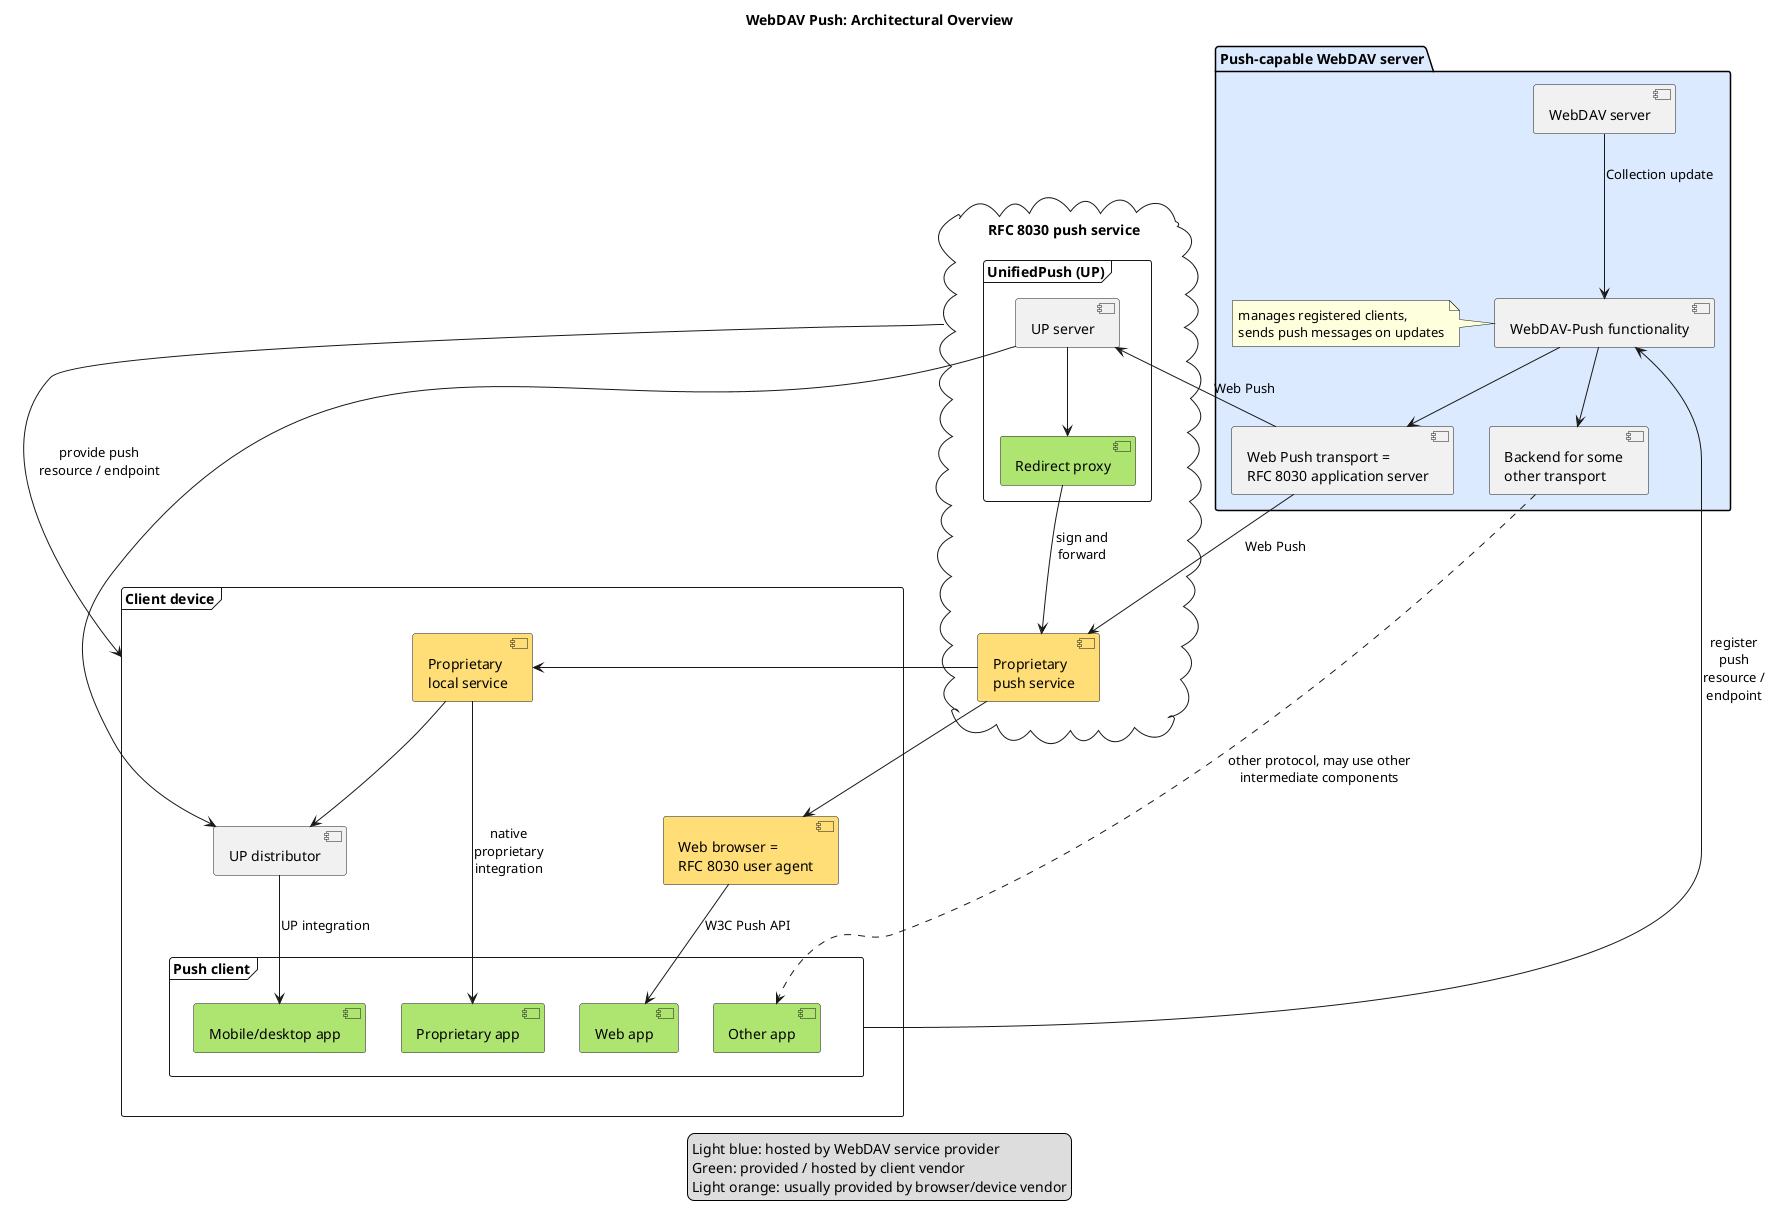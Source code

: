 @startuml
skinparam sequenceMessageAlign left

title WebDAV Push: Architectural Overview

package "Push-capable WebDAV server" as Server #dbeafe {
  [WebDAV-Push functionality] as WebDAVPush
  note left: manages registered clients,\nsends push messages on updates
  
  [WebDAV server] --> WebDAVPush : Collection update
  
  [Web Push transport =\nRFC 8030 application server] as WebPushT
  WebDAVPush --> WebPushT 

  [Backend for some\nother transport] as OtherT
  WebDAVPush --> OtherT
}

cloud "RFC 8030 push service" as PS {
  frame "UnifiedPush (UP)" {
    [UP server] as UPServer
    WebPushT --> UPServer : Web Push

    [Redirect proxy] as UPProxy #aee571 
    UPServer --> UPProxy
  }

  [Proprietary\npush service] as PropCloud #ffdd77 
  WebPushT --> PropCloud : Web Push
  UPProxy --> PropCloud : sign and\nforward
}

frame "Client device" as Device {
  [UP distributor] as UPDist
  UPServer --> UPDist

  [Proprietary\nlocal service] as PropLocal #ffdd77
  PropCloud --> PropLocal
  PropLocal --> UPDist

  [Web browser =\nRFC 8030 user agent] as Browser #ffdd77
  PropCloud --> Browser

  frame "Push client" as PC {
    [Mobile/desktop app] as UPApp #aee571
    UPDist --> UPApp : UP integration

    [Proprietary app] as PropApp #aee571
    PropLocal --> PropApp : native\nproprietary\nintegration

    [Web app] #aee571
    Browser --> [Web app] : W3C Push API

    [Other app] #aee571
    OtherT ..> [Other app] : other protocol, may use other\nintermediate components
  }
}
PS --> Device : provide push\nresource / endpoint

PC --> WebDAVPush : register\npush\nresource /\nendpoint

legend
Light blue: hosted by WebDAV service provider
Green: provided / hosted by client vendor
Light orange: usually provided by browser/device vendor
end legend


@enduml
